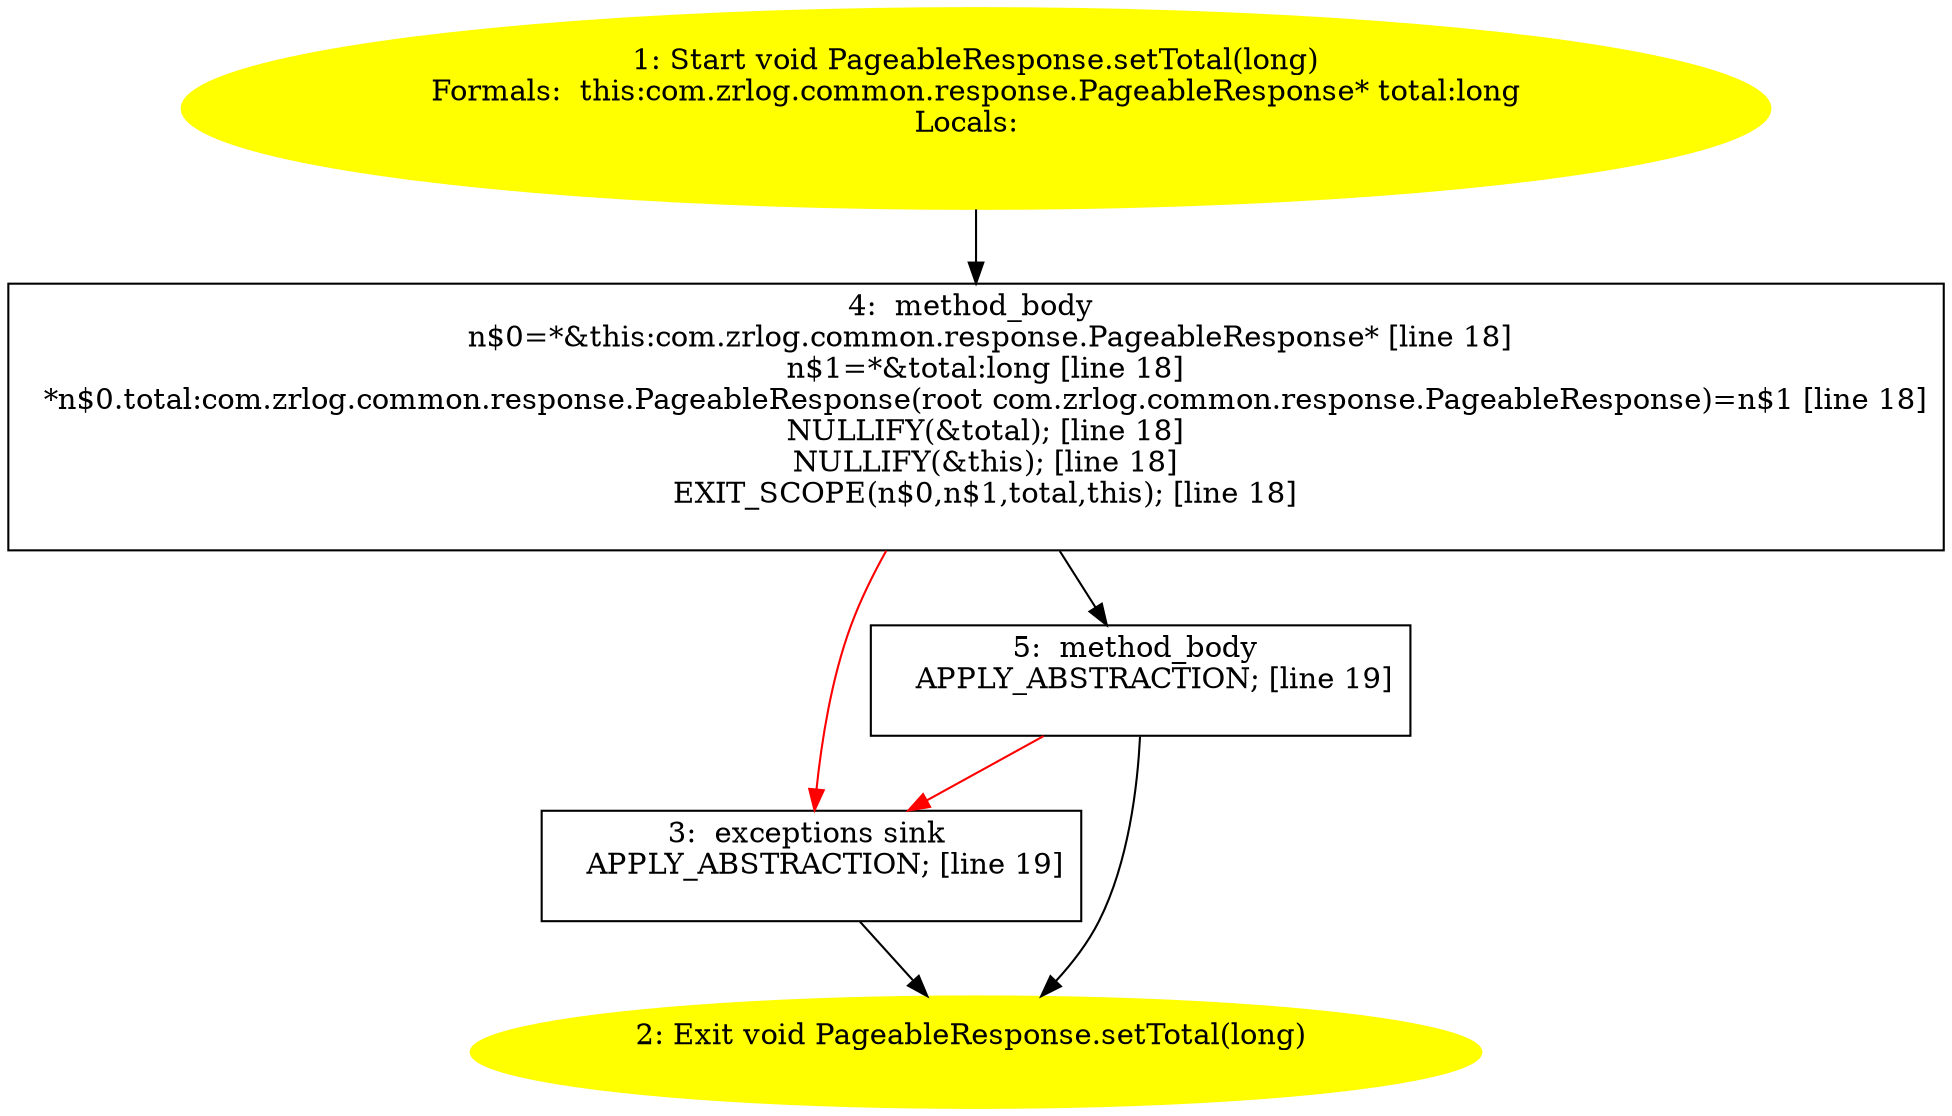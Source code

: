/* @generated */
digraph cfg {
"com.zrlog.common.response.PageableResponse.setTotal(long):void.acb965f4655034986d5c06e06a6b3fee_1" [label="1: Start void PageableResponse.setTotal(long)\nFormals:  this:com.zrlog.common.response.PageableResponse* total:long\nLocals:  \n  " color=yellow style=filled]
	

	 "com.zrlog.common.response.PageableResponse.setTotal(long):void.acb965f4655034986d5c06e06a6b3fee_1" -> "com.zrlog.common.response.PageableResponse.setTotal(long):void.acb965f4655034986d5c06e06a6b3fee_4" ;
"com.zrlog.common.response.PageableResponse.setTotal(long):void.acb965f4655034986d5c06e06a6b3fee_2" [label="2: Exit void PageableResponse.setTotal(long) \n  " color=yellow style=filled]
	

"com.zrlog.common.response.PageableResponse.setTotal(long):void.acb965f4655034986d5c06e06a6b3fee_3" [label="3:  exceptions sink \n   APPLY_ABSTRACTION; [line 19]\n " shape="box"]
	

	 "com.zrlog.common.response.PageableResponse.setTotal(long):void.acb965f4655034986d5c06e06a6b3fee_3" -> "com.zrlog.common.response.PageableResponse.setTotal(long):void.acb965f4655034986d5c06e06a6b3fee_2" ;
"com.zrlog.common.response.PageableResponse.setTotal(long):void.acb965f4655034986d5c06e06a6b3fee_4" [label="4:  method_body \n   n$0=*&this:com.zrlog.common.response.PageableResponse* [line 18]\n  n$1=*&total:long [line 18]\n  *n$0.total:com.zrlog.common.response.PageableResponse(root com.zrlog.common.response.PageableResponse)=n$1 [line 18]\n  NULLIFY(&total); [line 18]\n  NULLIFY(&this); [line 18]\n  EXIT_SCOPE(n$0,n$1,total,this); [line 18]\n " shape="box"]
	

	 "com.zrlog.common.response.PageableResponse.setTotal(long):void.acb965f4655034986d5c06e06a6b3fee_4" -> "com.zrlog.common.response.PageableResponse.setTotal(long):void.acb965f4655034986d5c06e06a6b3fee_5" ;
	 "com.zrlog.common.response.PageableResponse.setTotal(long):void.acb965f4655034986d5c06e06a6b3fee_4" -> "com.zrlog.common.response.PageableResponse.setTotal(long):void.acb965f4655034986d5c06e06a6b3fee_3" [color="red" ];
"com.zrlog.common.response.PageableResponse.setTotal(long):void.acb965f4655034986d5c06e06a6b3fee_5" [label="5:  method_body \n   APPLY_ABSTRACTION; [line 19]\n " shape="box"]
	

	 "com.zrlog.common.response.PageableResponse.setTotal(long):void.acb965f4655034986d5c06e06a6b3fee_5" -> "com.zrlog.common.response.PageableResponse.setTotal(long):void.acb965f4655034986d5c06e06a6b3fee_2" ;
	 "com.zrlog.common.response.PageableResponse.setTotal(long):void.acb965f4655034986d5c06e06a6b3fee_5" -> "com.zrlog.common.response.PageableResponse.setTotal(long):void.acb965f4655034986d5c06e06a6b3fee_3" [color="red" ];
}
